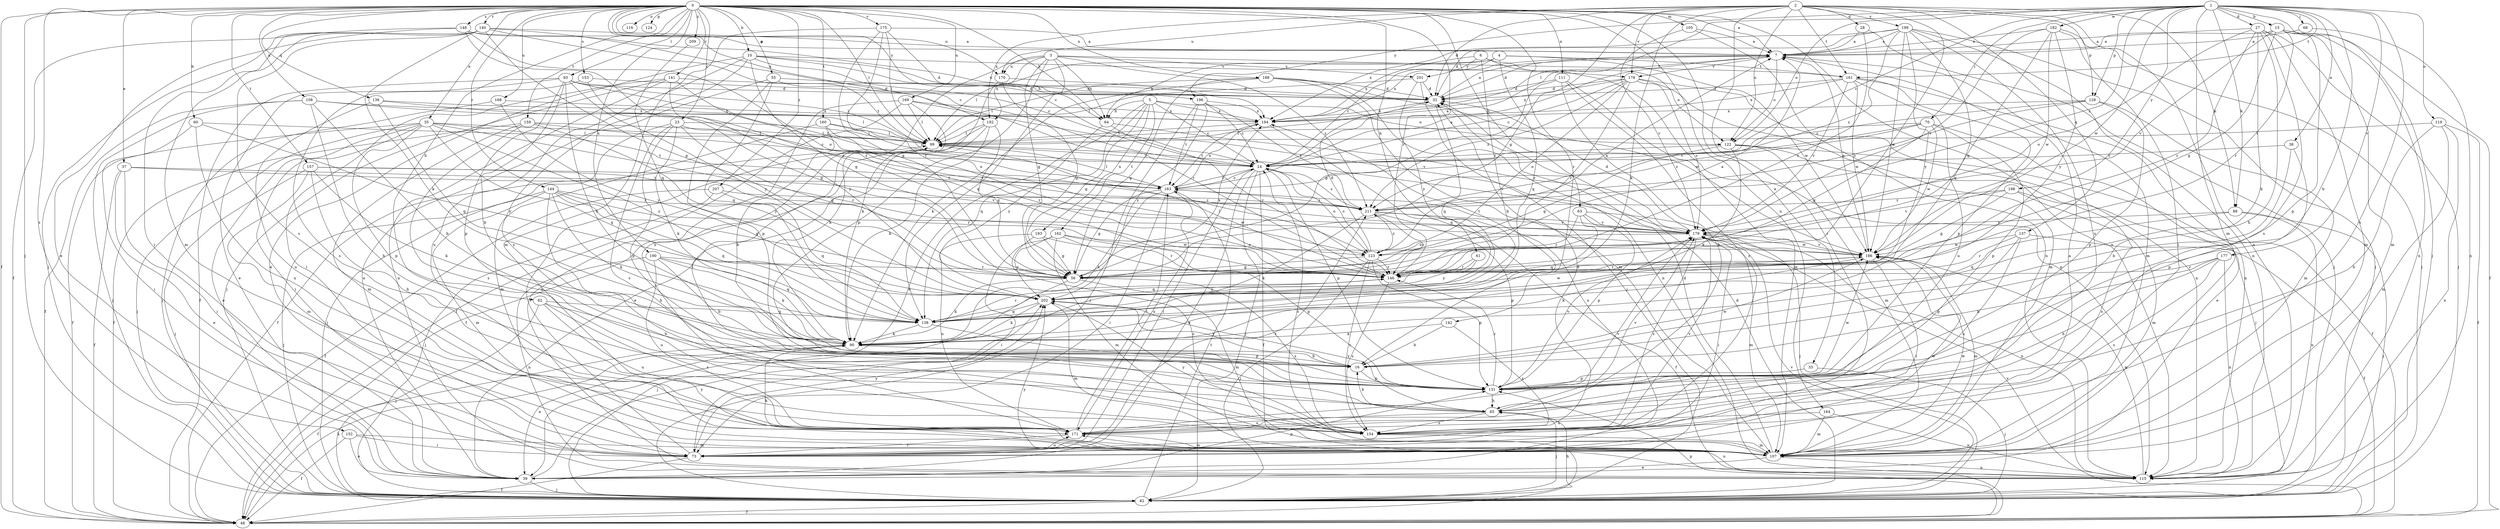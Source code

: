 strict digraph  {
0;
1;
2;
3;
4;
5;
6;
7;
10;
15;
16;
23;
24;
27;
28;
32;
33;
35;
37;
38;
39;
48;
55;
56;
60;
61;
62;
63;
64;
65;
68;
70;
73;
82;
88;
90;
93;
99;
105;
107;
108;
111;
115;
116;
119;
122;
123;
124;
128;
131;
136;
137;
138;
140;
141;
142;
144;
146;
148;
152;
153;
154;
157;
159;
160;
161;
162;
163;
164;
168;
169;
170;
171;
175;
177;
178;
179;
182;
186;
188;
190;
192;
193;
194;
196;
198;
199;
201;
202;
207;
209;
211;
0 -> 7  [label=a];
0 -> 10  [label=b];
0 -> 23  [label=c];
0 -> 33  [label=e];
0 -> 35  [label=e];
0 -> 37  [label=e];
0 -> 48  [label=f];
0 -> 55  [label=g];
0 -> 60  [label=h];
0 -> 61  [label=h];
0 -> 62  [label=h];
0 -> 63  [label=h];
0 -> 64  [label=h];
0 -> 82  [label=j];
0 -> 93  [label=l];
0 -> 99  [label=l];
0 -> 105  [label=m];
0 -> 108  [label=n];
0 -> 111  [label=n];
0 -> 115  [label=n];
0 -> 116  [label=o];
0 -> 124  [label=p];
0 -> 136  [label=q];
0 -> 140  [label=r];
0 -> 141  [label=r];
0 -> 142  [label=r];
0 -> 144  [label=r];
0 -> 146  [label=r];
0 -> 148  [label=s];
0 -> 152  [label=s];
0 -> 153  [label=s];
0 -> 157  [label=t];
0 -> 159  [label=t];
0 -> 160  [label=t];
0 -> 164  [label=u];
0 -> 168  [label=u];
0 -> 169  [label=u];
0 -> 170  [label=u];
0 -> 175  [label=v];
0 -> 188  [label=x];
0 -> 190  [label=x];
0 -> 192  [label=x];
0 -> 196  [label=y];
0 -> 207  [label=z];
0 -> 209  [label=z];
1 -> 15  [label=b];
1 -> 16  [label=b];
1 -> 24  [label=c];
1 -> 27  [label=d];
1 -> 38  [label=e];
1 -> 68  [label=i];
1 -> 70  [label=i];
1 -> 82  [label=j];
1 -> 88  [label=k];
1 -> 99  [label=l];
1 -> 107  [label=m];
1 -> 119  [label=o];
1 -> 122  [label=o];
1 -> 128  [label=p];
1 -> 154  [label=s];
1 -> 161  [label=t];
1 -> 177  [label=v];
1 -> 182  [label=w];
1 -> 186  [label=w];
1 -> 196  [label=y];
1 -> 198  [label=y];
1 -> 211  [label=z];
2 -> 28  [label=d];
2 -> 32  [label=d];
2 -> 56  [label=g];
2 -> 73  [label=i];
2 -> 88  [label=k];
2 -> 90  [label=k];
2 -> 115  [label=n];
2 -> 122  [label=o];
2 -> 128  [label=p];
2 -> 137  [label=q];
2 -> 146  [label=r];
2 -> 161  [label=t];
2 -> 170  [label=u];
2 -> 178  [label=v];
2 -> 192  [label=x];
2 -> 199  [label=y];
3 -> 56  [label=g];
3 -> 64  [label=h];
3 -> 131  [label=p];
3 -> 138  [label=q];
3 -> 161  [label=t];
3 -> 170  [label=u];
3 -> 171  [label=u];
3 -> 192  [label=x];
3 -> 201  [label=y];
3 -> 211  [label=z];
4 -> 24  [label=c];
4 -> 64  [label=h];
4 -> 99  [label=l];
4 -> 138  [label=q];
4 -> 161  [label=t];
4 -> 186  [label=w];
5 -> 24  [label=c];
5 -> 39  [label=e];
5 -> 56  [label=g];
5 -> 64  [label=h];
5 -> 122  [label=o];
5 -> 138  [label=q];
5 -> 162  [label=t];
5 -> 193  [label=x];
5 -> 194  [label=x];
6 -> 16  [label=b];
6 -> 115  [label=n];
6 -> 122  [label=o];
6 -> 194  [label=x];
6 -> 201  [label=y];
7 -> 32  [label=d];
7 -> 107  [label=m];
7 -> 122  [label=o];
7 -> 178  [label=v];
7 -> 194  [label=x];
10 -> 24  [label=c];
10 -> 32  [label=d];
10 -> 39  [label=e];
10 -> 56  [label=g];
10 -> 64  [label=h];
10 -> 154  [label=s];
10 -> 171  [label=u];
10 -> 178  [label=v];
15 -> 7  [label=a];
15 -> 48  [label=f];
15 -> 56  [label=g];
15 -> 107  [label=m];
15 -> 115  [label=n];
15 -> 131  [label=p];
15 -> 146  [label=r];
15 -> 179  [label=v];
16 -> 131  [label=p];
16 -> 186  [label=w];
16 -> 202  [label=y];
23 -> 48  [label=f];
23 -> 56  [label=g];
23 -> 90  [label=k];
23 -> 99  [label=l];
23 -> 131  [label=p];
23 -> 154  [label=s];
23 -> 179  [label=v];
24 -> 7  [label=a];
24 -> 39  [label=e];
24 -> 48  [label=f];
24 -> 73  [label=i];
24 -> 82  [label=j];
24 -> 123  [label=o];
24 -> 131  [label=p];
24 -> 163  [label=t];
27 -> 7  [label=a];
27 -> 65  [label=h];
27 -> 82  [label=j];
27 -> 90  [label=k];
27 -> 107  [label=m];
27 -> 123  [label=o];
27 -> 146  [label=r];
27 -> 154  [label=s];
28 -> 7  [label=a];
28 -> 82  [label=j];
28 -> 146  [label=r];
32 -> 7  [label=a];
32 -> 138  [label=q];
32 -> 194  [label=x];
33 -> 82  [label=j];
33 -> 131  [label=p];
35 -> 39  [label=e];
35 -> 48  [label=f];
35 -> 73  [label=i];
35 -> 82  [label=j];
35 -> 99  [label=l];
35 -> 131  [label=p];
35 -> 138  [label=q];
35 -> 146  [label=r];
35 -> 163  [label=t];
35 -> 202  [label=y];
37 -> 39  [label=e];
37 -> 48  [label=f];
37 -> 73  [label=i];
37 -> 163  [label=t];
37 -> 179  [label=v];
38 -> 16  [label=b];
38 -> 24  [label=c];
38 -> 131  [label=p];
39 -> 82  [label=j];
39 -> 131  [label=p];
39 -> 194  [label=x];
39 -> 202  [label=y];
48 -> 90  [label=k];
48 -> 131  [label=p];
48 -> 179  [label=v];
55 -> 32  [label=d];
55 -> 39  [label=e];
55 -> 131  [label=p];
55 -> 138  [label=q];
55 -> 146  [label=r];
56 -> 7  [label=a];
56 -> 82  [label=j];
56 -> 90  [label=k];
56 -> 107  [label=m];
56 -> 154  [label=s];
56 -> 194  [label=x];
60 -> 73  [label=i];
60 -> 99  [label=l];
60 -> 171  [label=u];
60 -> 202  [label=y];
61 -> 138  [label=q];
61 -> 146  [label=r];
61 -> 202  [label=y];
62 -> 16  [label=b];
62 -> 82  [label=j];
62 -> 138  [label=q];
62 -> 154  [label=s];
62 -> 171  [label=u];
63 -> 82  [label=j];
63 -> 131  [label=p];
63 -> 138  [label=q];
63 -> 146  [label=r];
63 -> 179  [label=v];
64 -> 146  [label=r];
64 -> 179  [label=v];
64 -> 202  [label=y];
65 -> 16  [label=b];
65 -> 82  [label=j];
65 -> 154  [label=s];
65 -> 171  [label=u];
65 -> 179  [label=v];
65 -> 202  [label=y];
68 -> 7  [label=a];
68 -> 115  [label=n];
70 -> 39  [label=e];
70 -> 56  [label=g];
70 -> 99  [label=l];
70 -> 131  [label=p];
70 -> 163  [label=t];
70 -> 186  [label=w];
70 -> 211  [label=z];
73 -> 48  [label=f];
73 -> 99  [label=l];
73 -> 171  [label=u];
73 -> 186  [label=w];
73 -> 202  [label=y];
73 -> 211  [label=z];
82 -> 32  [label=d];
82 -> 48  [label=f];
82 -> 65  [label=h];
82 -> 163  [label=t];
82 -> 179  [label=v];
88 -> 82  [label=j];
88 -> 115  [label=n];
88 -> 138  [label=q];
88 -> 179  [label=v];
90 -> 16  [label=b];
90 -> 39  [label=e];
90 -> 48  [label=f];
93 -> 16  [label=b];
93 -> 32  [label=d];
93 -> 39  [label=e];
93 -> 48  [label=f];
93 -> 90  [label=k];
93 -> 99  [label=l];
93 -> 131  [label=p];
93 -> 163  [label=t];
93 -> 202  [label=y];
99 -> 24  [label=c];
99 -> 82  [label=j];
99 -> 179  [label=v];
105 -> 7  [label=a];
105 -> 115  [label=n];
105 -> 179  [label=v];
107 -> 7  [label=a];
107 -> 24  [label=c];
107 -> 32  [label=d];
107 -> 39  [label=e];
107 -> 90  [label=k];
107 -> 115  [label=n];
107 -> 186  [label=w];
108 -> 16  [label=b];
108 -> 48  [label=f];
108 -> 65  [label=h];
108 -> 82  [label=j];
108 -> 99  [label=l];
108 -> 194  [label=x];
111 -> 32  [label=d];
111 -> 56  [label=g];
111 -> 65  [label=h];
111 -> 107  [label=m];
111 -> 154  [label=s];
115 -> 171  [label=u];
115 -> 186  [label=w];
115 -> 202  [label=y];
119 -> 48  [label=f];
119 -> 65  [label=h];
119 -> 99  [label=l];
119 -> 107  [label=m];
119 -> 115  [label=n];
122 -> 24  [label=c];
122 -> 48  [label=f];
122 -> 56  [label=g];
122 -> 82  [label=j];
122 -> 90  [label=k];
122 -> 107  [label=m];
123 -> 7  [label=a];
123 -> 24  [label=c];
123 -> 32  [label=d];
123 -> 56  [label=g];
123 -> 82  [label=j];
123 -> 131  [label=p];
123 -> 146  [label=r];
123 -> 154  [label=s];
123 -> 211  [label=z];
128 -> 24  [label=c];
128 -> 107  [label=m];
128 -> 131  [label=p];
128 -> 194  [label=x];
128 -> 211  [label=z];
131 -> 65  [label=h];
131 -> 99  [label=l];
131 -> 146  [label=r];
131 -> 179  [label=v];
131 -> 186  [label=w];
136 -> 138  [label=q];
136 -> 171  [label=u];
136 -> 194  [label=x];
136 -> 211  [label=z];
137 -> 48  [label=f];
137 -> 131  [label=p];
137 -> 146  [label=r];
137 -> 171  [label=u];
137 -> 186  [label=w];
138 -> 90  [label=k];
138 -> 131  [label=p];
138 -> 146  [label=r];
140 -> 7  [label=a];
140 -> 24  [label=c];
140 -> 56  [label=g];
140 -> 73  [label=i];
140 -> 82  [label=j];
140 -> 90  [label=k];
140 -> 107  [label=m];
140 -> 154  [label=s];
140 -> 163  [label=t];
141 -> 32  [label=d];
141 -> 73  [label=i];
141 -> 82  [label=j];
141 -> 115  [label=n];
141 -> 123  [label=o];
141 -> 202  [label=y];
142 -> 16  [label=b];
142 -> 90  [label=k];
142 -> 154  [label=s];
144 -> 56  [label=g];
144 -> 65  [label=h];
144 -> 82  [label=j];
144 -> 90  [label=k];
144 -> 107  [label=m];
144 -> 138  [label=q];
144 -> 186  [label=w];
144 -> 211  [label=z];
146 -> 99  [label=l];
146 -> 154  [label=s];
146 -> 202  [label=y];
148 -> 7  [label=a];
148 -> 39  [label=e];
148 -> 48  [label=f];
148 -> 123  [label=o];
148 -> 146  [label=r];
148 -> 194  [label=x];
152 -> 39  [label=e];
152 -> 48  [label=f];
152 -> 73  [label=i];
152 -> 107  [label=m];
153 -> 32  [label=d];
153 -> 56  [label=g];
153 -> 154  [label=s];
154 -> 32  [label=d];
154 -> 107  [label=m];
154 -> 179  [label=v];
154 -> 202  [label=y];
157 -> 65  [label=h];
157 -> 82  [label=j];
157 -> 90  [label=k];
157 -> 107  [label=m];
157 -> 146  [label=r];
157 -> 163  [label=t];
159 -> 24  [label=c];
159 -> 48  [label=f];
159 -> 99  [label=l];
159 -> 107  [label=m];
159 -> 154  [label=s];
159 -> 202  [label=y];
160 -> 16  [label=b];
160 -> 24  [label=c];
160 -> 99  [label=l];
160 -> 107  [label=m];
160 -> 146  [label=r];
161 -> 32  [label=d];
161 -> 115  [label=n];
161 -> 131  [label=p];
161 -> 171  [label=u];
161 -> 179  [label=v];
161 -> 186  [label=w];
161 -> 194  [label=x];
162 -> 73  [label=i];
162 -> 107  [label=m];
162 -> 123  [label=o];
162 -> 131  [label=p];
162 -> 146  [label=r];
162 -> 202  [label=y];
163 -> 7  [label=a];
163 -> 24  [label=c];
163 -> 56  [label=g];
163 -> 73  [label=i];
163 -> 90  [label=k];
163 -> 99  [label=l];
163 -> 171  [label=u];
163 -> 194  [label=x];
163 -> 211  [label=z];
164 -> 107  [label=m];
164 -> 115  [label=n];
164 -> 171  [label=u];
168 -> 82  [label=j];
168 -> 194  [label=x];
168 -> 202  [label=y];
169 -> 48  [label=f];
169 -> 90  [label=k];
169 -> 99  [label=l];
169 -> 115  [label=n];
169 -> 179  [label=v];
169 -> 194  [label=x];
170 -> 32  [label=d];
170 -> 56  [label=g];
170 -> 90  [label=k];
171 -> 73  [label=i];
171 -> 107  [label=m];
171 -> 163  [label=t];
171 -> 179  [label=v];
175 -> 7  [label=a];
175 -> 24  [label=c];
175 -> 56  [label=g];
175 -> 99  [label=l];
175 -> 107  [label=m];
175 -> 146  [label=r];
177 -> 16  [label=b];
177 -> 65  [label=h];
177 -> 115  [label=n];
177 -> 146  [label=r];
177 -> 154  [label=s];
178 -> 24  [label=c];
178 -> 32  [label=d];
178 -> 107  [label=m];
178 -> 115  [label=n];
178 -> 123  [label=o];
178 -> 146  [label=r];
178 -> 179  [label=v];
178 -> 194  [label=x];
178 -> 211  [label=z];
179 -> 32  [label=d];
179 -> 73  [label=i];
179 -> 107  [label=m];
179 -> 115  [label=n];
179 -> 123  [label=o];
179 -> 154  [label=s];
179 -> 163  [label=t];
179 -> 186  [label=w];
182 -> 7  [label=a];
182 -> 56  [label=g];
182 -> 73  [label=i];
182 -> 82  [label=j];
182 -> 179  [label=v];
182 -> 186  [label=w];
182 -> 202  [label=y];
186 -> 7  [label=a];
186 -> 73  [label=i];
186 -> 90  [label=k];
186 -> 107  [label=m];
186 -> 146  [label=r];
186 -> 179  [label=v];
188 -> 32  [label=d];
188 -> 56  [label=g];
188 -> 90  [label=k];
188 -> 99  [label=l];
188 -> 107  [label=m];
188 -> 115  [label=n];
188 -> 186  [label=w];
190 -> 16  [label=b];
190 -> 90  [label=k];
190 -> 115  [label=n];
190 -> 138  [label=q];
190 -> 146  [label=r];
190 -> 171  [label=u];
192 -> 39  [label=e];
192 -> 48  [label=f];
192 -> 56  [label=g];
192 -> 90  [label=k];
192 -> 99  [label=l];
193 -> 56  [label=g];
193 -> 154  [label=s];
193 -> 171  [label=u];
193 -> 186  [label=w];
194 -> 99  [label=l];
194 -> 138  [label=q];
194 -> 163  [label=t];
196 -> 24  [label=c];
196 -> 82  [label=j];
196 -> 163  [label=t];
196 -> 194  [label=x];
196 -> 202  [label=y];
196 -> 211  [label=z];
198 -> 56  [label=g];
198 -> 107  [label=m];
198 -> 154  [label=s];
198 -> 179  [label=v];
198 -> 211  [label=z];
199 -> 7  [label=a];
199 -> 32  [label=d];
199 -> 82  [label=j];
199 -> 115  [label=n];
199 -> 138  [label=q];
199 -> 171  [label=u];
199 -> 186  [label=w];
199 -> 194  [label=x];
199 -> 202  [label=y];
199 -> 211  [label=z];
201 -> 32  [label=d];
201 -> 82  [label=j];
201 -> 99  [label=l];
201 -> 202  [label=y];
202 -> 90  [label=k];
202 -> 107  [label=m];
202 -> 138  [label=q];
202 -> 186  [label=w];
207 -> 48  [label=f];
207 -> 82  [label=j];
207 -> 138  [label=q];
207 -> 211  [label=z];
209 -> 138  [label=q];
211 -> 24  [label=c];
211 -> 48  [label=f];
211 -> 90  [label=k];
211 -> 131  [label=p];
211 -> 146  [label=r];
211 -> 179  [label=v];
}
